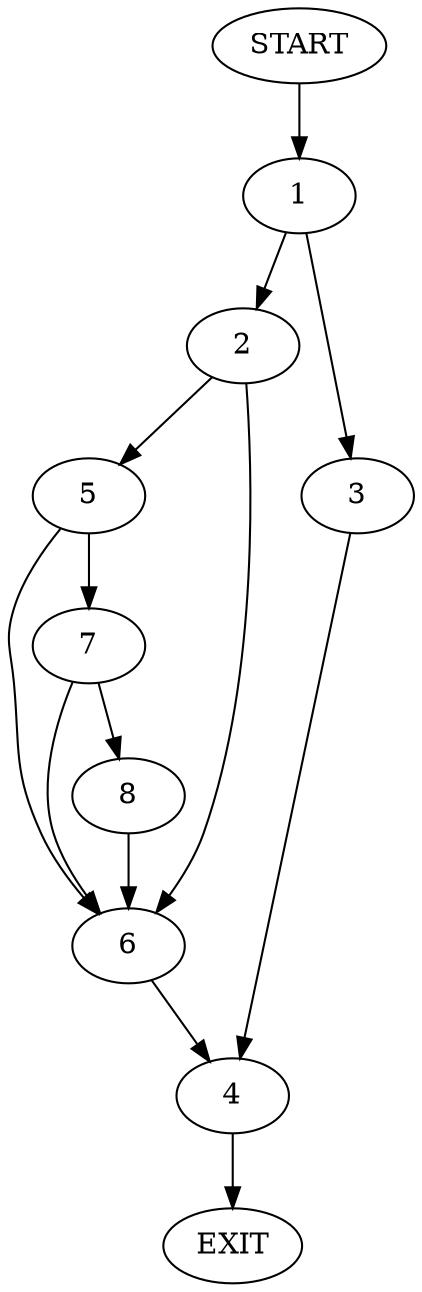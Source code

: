 digraph {
0 [label="START"]
9 [label="EXIT"]
0 -> 1
1 -> 2
1 -> 3
3 -> 4
2 -> 5
2 -> 6
6 -> 4
5 -> 7
5 -> 6
7 -> 8
7 -> 6
8 -> 6
4 -> 9
}
